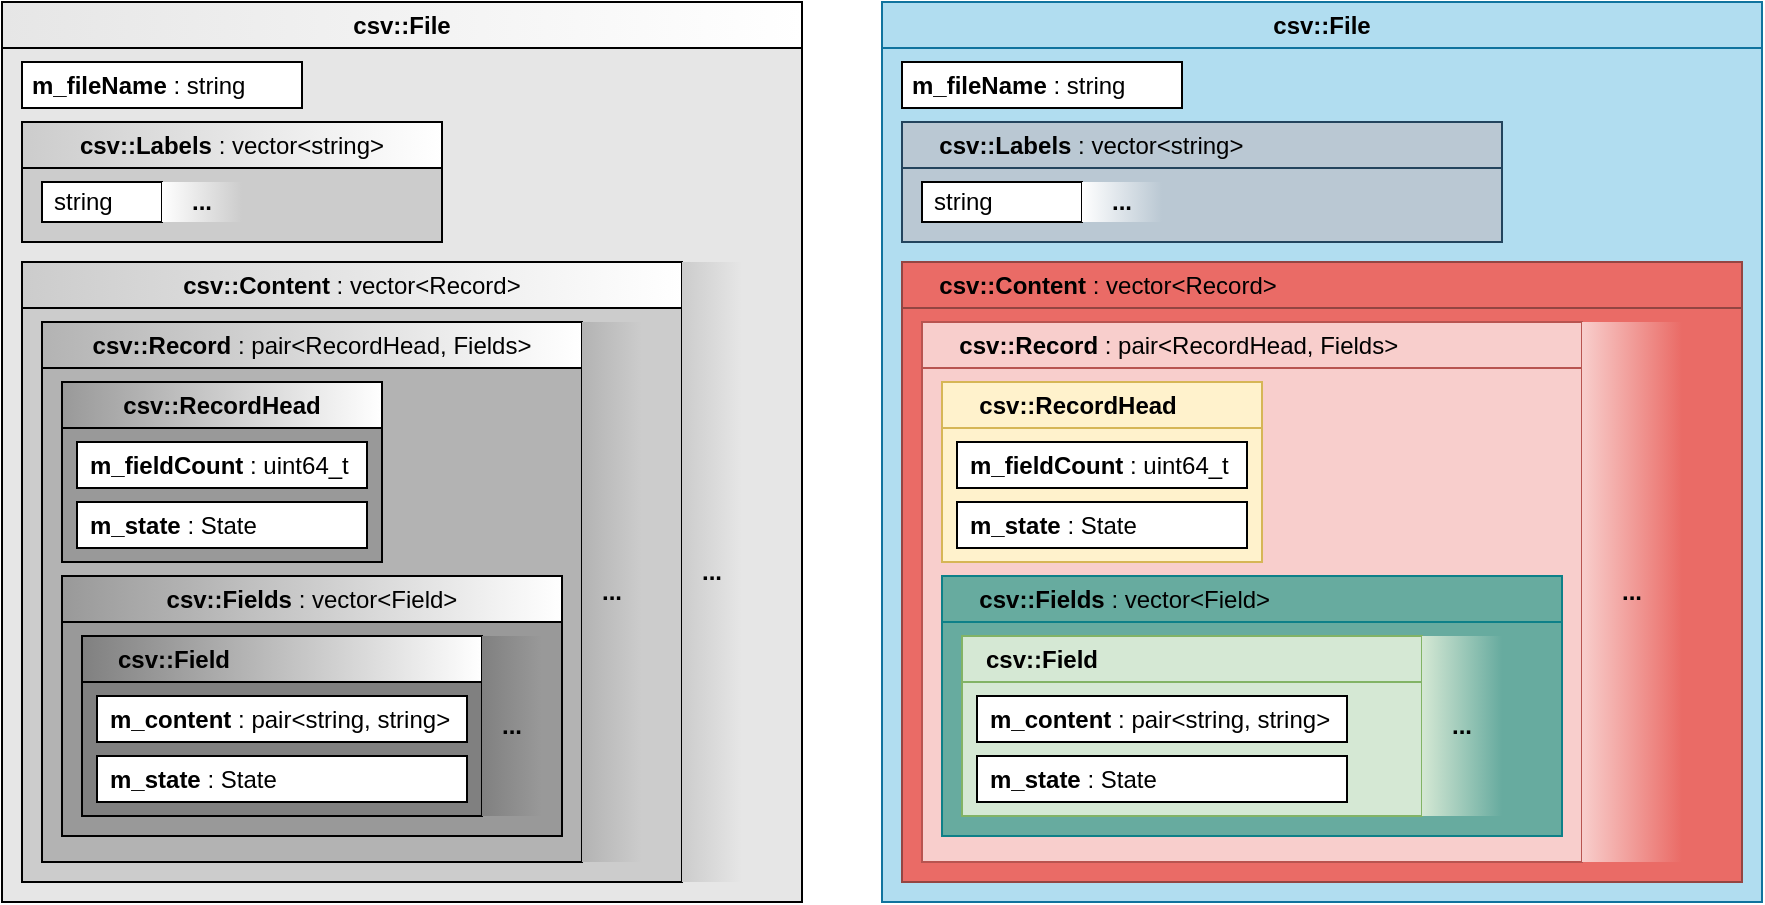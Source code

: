 <mxfile version="21.2.8" type="device" pages="3">
  <diagram name="Datastructure" id="bloeCuW-k2SkqoYwuxrO">
    <mxGraphModel dx="1870" dy="894" grid="1" gridSize="10" guides="1" tooltips="1" connect="1" arrows="1" fold="1" page="1" pageScale="1" pageWidth="1169" pageHeight="827" background="#ffffff" math="0" shadow="0">
      <root>
        <mxCell id="0" />
        <mxCell id="1" parent="0" />
        <mxCell id="SvTgfC43jSzVeKnuM5TM-2" value="csv::File" style="swimlane;whiteSpace=wrap;html=1;swimlaneFillColor=#E6E6E6;absoluteArcSize=0;rounded=0;swimlaneLine=1;glass=0;shadow=0;backgroundOutline=1;fillColor=default;gradientColor=#E6E6E6;gradientDirection=west;" parent="1" vertex="1">
          <mxGeometry x="40" y="40" width="400" height="450" as="geometry">
            <mxRectangle x="40" y="40" width="90" height="30" as="alternateBounds" />
          </mxGeometry>
        </mxCell>
        <mxCell id="SvTgfC43jSzVeKnuM5TM-3" value="csv::Labels&lt;span style=&quot;font-weight: normal;&quot;&gt; : vector&amp;lt;string&amp;gt;&lt;/span&gt;" style="swimlane;whiteSpace=wrap;html=1;horizontal=1;swimlaneBody=1;portConstraintRotation=0;enumerate=0;comic=0;treeMoving=0;treeFolding=0;swimlaneFillColor=#CCCCCC;gradientColor=#CCCCCC;gradientDirection=west;" parent="SvTgfC43jSzVeKnuM5TM-2" vertex="1">
          <mxGeometry x="10" y="60" width="210" height="60" as="geometry">
            <mxRectangle x="10" y="60" width="290" height="30" as="alternateBounds" />
          </mxGeometry>
        </mxCell>
        <mxCell id="SvTgfC43jSzVeKnuM5TM-8" value="string" style="rounded=0;whiteSpace=wrap;html=1;spacingLeft=4;align=left;" parent="SvTgfC43jSzVeKnuM5TM-3" vertex="1">
          <mxGeometry x="10" y="30" width="60" height="20" as="geometry" />
        </mxCell>
        <mxCell id="SvTgfC43jSzVeKnuM5TM-9" value="..." style="rounded=0;whiteSpace=wrap;html=1;strokeColor=none;fillColor=default;fontStyle=1;gradientColor=#CCCCCC;gradientDirection=east;" parent="SvTgfC43jSzVeKnuM5TM-3" vertex="1">
          <mxGeometry x="70" y="30" width="40" height="20" as="geometry" />
        </mxCell>
        <mxCell id="SvTgfC43jSzVeKnuM5TM-14" value="csv::Content&lt;span style=&quot;font-weight: normal;&quot;&gt; : vector&amp;lt;Record&amp;gt;&lt;/span&gt;" style="swimlane;whiteSpace=wrap;html=1;swimlaneFillColor=#CCCCCC;gradientColor=#CCCCCC;gradientDirection=west;" parent="SvTgfC43jSzVeKnuM5TM-2" vertex="1">
          <mxGeometry x="10" y="130" width="330" height="310" as="geometry" />
        </mxCell>
        <mxCell id="SvTgfC43jSzVeKnuM5TM-16" value="csv::Record&lt;span style=&quot;font-weight: normal;&quot;&gt; : pair&amp;lt;RecordHead, Fields&amp;gt;&lt;/span&gt;" style="swimlane;whiteSpace=wrap;html=1;swimlaneFillColor=#B3B3B3;gradientColor=#B3B3B3;gradientDirection=west;" parent="SvTgfC43jSzVeKnuM5TM-14" vertex="1">
          <mxGeometry x="10" y="30" width="270" height="270" as="geometry" />
        </mxCell>
        <mxCell id="SvTgfC43jSzVeKnuM5TM-27" value="csv::RecordHead" style="swimlane;whiteSpace=wrap;html=1;swimlaneFillColor=#999999;gradientColor=#999999;gradientDirection=west;" parent="SvTgfC43jSzVeKnuM5TM-16" vertex="1">
          <mxGeometry x="10" y="30" width="160" height="90" as="geometry" />
        </mxCell>
        <mxCell id="SvTgfC43jSzVeKnuM5TM-28" value="m_fieldCount&amp;nbsp;&lt;span style=&quot;font-weight: normal;&quot;&gt;: uint64_t&lt;/span&gt;" style="rounded=0;whiteSpace=wrap;html=1;fontStyle=1;spacingLeft=4;align=left;" parent="SvTgfC43jSzVeKnuM5TM-27" vertex="1">
          <mxGeometry x="7.5" y="30" width="145" height="23" as="geometry" />
        </mxCell>
        <mxCell id="SvTgfC43jSzVeKnuM5TM-29" value="m_state&lt;span style=&quot;font-weight: normal;&quot;&gt;&amp;nbsp;: State&lt;/span&gt;" style="rounded=0;whiteSpace=wrap;html=1;fontStyle=1;spacingLeft=4;align=left;" parent="SvTgfC43jSzVeKnuM5TM-27" vertex="1">
          <mxGeometry x="7.5" y="60" width="145" height="23" as="geometry" />
        </mxCell>
        <mxCell id="SvTgfC43jSzVeKnuM5TM-17" value="csv::Fields&lt;span style=&quot;font-weight: normal;&quot;&gt; : vector&amp;lt;Field&amp;gt;&lt;/span&gt;" style="swimlane;whiteSpace=wrap;html=1;swimlaneFillColor=#999999;gradientColor=#999999;gradientDirection=west;" parent="SvTgfC43jSzVeKnuM5TM-16" vertex="1">
          <mxGeometry x="10" y="127" width="250" height="130" as="geometry" />
        </mxCell>
        <mxCell id="SvTgfC43jSzVeKnuM5TM-18" value="csv::Field" style="swimlane;whiteSpace=wrap;html=1;swimlaneFillColor=#808080;gradientColor=#808080;gradientDirection=west;align=left;spacingLeft=16;" parent="SvTgfC43jSzVeKnuM5TM-17" vertex="1">
          <mxGeometry x="10" y="30" width="200" height="90" as="geometry" />
        </mxCell>
        <mxCell id="SvTgfC43jSzVeKnuM5TM-19" value="m_content&lt;span style=&quot;font-weight: normal;&quot;&gt;&amp;nbsp;: pair&amp;lt;string, string&amp;gt;&lt;/span&gt;" style="rounded=0;whiteSpace=wrap;html=1;fontStyle=1;spacingLeft=4;align=left;" parent="SvTgfC43jSzVeKnuM5TM-18" vertex="1">
          <mxGeometry x="7.5" y="30" width="185" height="23" as="geometry" />
        </mxCell>
        <mxCell id="SvTgfC43jSzVeKnuM5TM-20" value="m_state&lt;span style=&quot;font-weight: normal;&quot;&gt;&amp;nbsp;: State&lt;/span&gt;" style="rounded=0;whiteSpace=wrap;html=1;fontStyle=1;spacingLeft=4;align=left;" parent="SvTgfC43jSzVeKnuM5TM-18" vertex="1">
          <mxGeometry x="7.5" y="60" width="185" height="23" as="geometry" />
        </mxCell>
        <mxCell id="SvTgfC43jSzVeKnuM5TM-61" value="..." style="rounded=0;whiteSpace=wrap;html=1;strokeColor=none;fillColor=#808080;fontStyle=1;gradientColor=#999999;gradientDirection=east;" parent="SvTgfC43jSzVeKnuM5TM-17" vertex="1">
          <mxGeometry x="210" y="30" width="30" height="90" as="geometry" />
        </mxCell>
        <mxCell id="SvTgfC43jSzVeKnuM5TM-62" value="..." style="rounded=0;whiteSpace=wrap;html=1;strokeColor=none;fillColor=#B3B3B3;fontStyle=1;gradientColor=#CCCCCC;gradientDirection=east;" parent="SvTgfC43jSzVeKnuM5TM-14" vertex="1">
          <mxGeometry x="280" y="30" width="30" height="270" as="geometry" />
        </mxCell>
        <mxCell id="SvTgfC43jSzVeKnuM5TM-15" value="m_fileName&lt;span style=&quot;font-weight: normal;&quot;&gt; : string&lt;/span&gt;" style="rounded=0;whiteSpace=wrap;html=1;fontStyle=1;align=left;spacingRight=0;spacingLeft=3;" parent="SvTgfC43jSzVeKnuM5TM-2" vertex="1">
          <mxGeometry x="10" y="30" width="140" height="23" as="geometry" />
        </mxCell>
        <mxCell id="SvTgfC43jSzVeKnuM5TM-63" value="..." style="rounded=0;whiteSpace=wrap;html=1;strokeColor=none;fillColor=#CCCCCC;fontStyle=1;gradientColor=#E6E6E6;gradientDirection=east;" parent="SvTgfC43jSzVeKnuM5TM-2" vertex="1">
          <mxGeometry x="340" y="130" width="30" height="310" as="geometry" />
        </mxCell>
        <mxCell id="SvTgfC43jSzVeKnuM5TM-64" value="csv::File" style="swimlane;whiteSpace=wrap;html=1;swimlaneFillColor=#b1ddf0;absoluteArcSize=0;rounded=0;swimlaneLine=1;glass=0;shadow=0;backgroundOutline=1;fillColor=#b1ddf0;gradientDirection=west;strokeColor=#10739e;" parent="1" vertex="1">
          <mxGeometry x="480" y="40" width="440" height="450" as="geometry">
            <mxRectangle x="480" y="40" width="90" height="30" as="alternateBounds" />
          </mxGeometry>
        </mxCell>
        <mxCell id="SvTgfC43jSzVeKnuM5TM-65" value="&amp;nbsp; csv::Labels&lt;span style=&quot;font-weight: normal;&quot;&gt; : vector&amp;lt;string&amp;gt;&lt;/span&gt;" style="swimlane;whiteSpace=wrap;html=1;horizontal=1;swimlaneBody=1;portConstraintRotation=0;enumerate=0;comic=0;treeMoving=0;treeFolding=0;swimlaneFillColor=#bac8d3;gradientDirection=west;fillColor=#bac8d3;strokeColor=#23445d;align=left;spacingLeft=10;gradientColor=none;" parent="SvTgfC43jSzVeKnuM5TM-64" vertex="1">
          <mxGeometry x="10" y="60" width="300" height="60" as="geometry">
            <mxRectangle x="10" y="60" width="290" height="30" as="alternateBounds" />
          </mxGeometry>
        </mxCell>
        <mxCell id="SvTgfC43jSzVeKnuM5TM-66" value="string" style="rounded=0;whiteSpace=wrap;html=1;spacingLeft=4;align=left;" parent="SvTgfC43jSzVeKnuM5TM-65" vertex="1">
          <mxGeometry x="10" y="30" width="80" height="20" as="geometry" />
        </mxCell>
        <mxCell id="SvTgfC43jSzVeKnuM5TM-67" value="..." style="rounded=0;whiteSpace=wrap;html=1;strokeColor=none;fillColor=default;fontStyle=1;gradientColor=#bac8d3;gradientDirection=east;" parent="SvTgfC43jSzVeKnuM5TM-65" vertex="1">
          <mxGeometry x="90" y="30" width="40" height="20" as="geometry" />
        </mxCell>
        <mxCell id="SvTgfC43jSzVeKnuM5TM-68" value="&amp;nbsp; csv::Content&lt;span style=&quot;font-weight: normal;&quot;&gt; : vector&amp;lt;Record&amp;gt;&lt;/span&gt;" style="swimlane;whiteSpace=wrap;html=1;swimlaneFillColor=#ea6b66;gradientDirection=west;fillColor=#EA6B66;strokeColor=#944542;align=left;spacingLeft=10;" parent="SvTgfC43jSzVeKnuM5TM-64" vertex="1">
          <mxGeometry x="10" y="130" width="420" height="310" as="geometry">
            <mxRectangle x="10" y="130" width="220" height="30" as="alternateBounds" />
          </mxGeometry>
        </mxCell>
        <mxCell id="SvTgfC43jSzVeKnuM5TM-69" value="&amp;nbsp; csv::Record&lt;span style=&quot;font-weight: normal;&quot;&gt; : pair&amp;lt;RecordHead, Fields&amp;gt;&lt;/span&gt;" style="swimlane;whiteSpace=wrap;html=1;swimlaneFillColor=#f8cecc;gradientDirection=west;fillColor=#f8cecc;strokeColor=#b85450;spacingLeft=10;align=left;" parent="SvTgfC43jSzVeKnuM5TM-68" vertex="1">
          <mxGeometry x="10" y="30" width="330" height="270" as="geometry" />
        </mxCell>
        <mxCell id="SvTgfC43jSzVeKnuM5TM-70" value="&amp;nbsp; csv::RecordHead" style="swimlane;whiteSpace=wrap;html=1;swimlaneFillColor=#fff2cc;gradientDirection=west;fillColor=#fff2cc;strokeColor=#d6b656;align=left;spacingLeft=10;" parent="SvTgfC43jSzVeKnuM5TM-69" vertex="1">
          <mxGeometry x="10" y="30" width="160" height="90" as="geometry" />
        </mxCell>
        <mxCell id="SvTgfC43jSzVeKnuM5TM-71" value="m_fieldCount&amp;nbsp;&lt;span style=&quot;font-weight: normal;&quot;&gt;: uint64_t&lt;/span&gt;" style="rounded=0;whiteSpace=wrap;html=1;fontStyle=1;spacingLeft=4;align=left;" parent="SvTgfC43jSzVeKnuM5TM-70" vertex="1">
          <mxGeometry x="7.5" y="30" width="145" height="23" as="geometry" />
        </mxCell>
        <mxCell id="SvTgfC43jSzVeKnuM5TM-72" value="m_state&lt;span style=&quot;font-weight: normal;&quot;&gt;&amp;nbsp;: State&lt;/span&gt;" style="rounded=0;whiteSpace=wrap;html=1;fontStyle=1;spacingLeft=4;align=left;" parent="SvTgfC43jSzVeKnuM5TM-70" vertex="1">
          <mxGeometry x="7.5" y="60" width="145" height="23" as="geometry" />
        </mxCell>
        <mxCell id="SvTgfC43jSzVeKnuM5TM-73" value="&amp;nbsp; csv::Fields&lt;span style=&quot;font-weight: normal;&quot;&gt; : vector&amp;lt;Field&amp;gt;&lt;/span&gt;" style="swimlane;whiteSpace=wrap;html=1;swimlaneFillColor=#67AB9F;gradientDirection=west;fillColor=#67AB9F;strokeColor=#0e8088;align=left;spacingLeft=10;" parent="SvTgfC43jSzVeKnuM5TM-69" vertex="1">
          <mxGeometry x="10" y="127" width="310" height="130" as="geometry" />
        </mxCell>
        <mxCell id="SvTgfC43jSzVeKnuM5TM-74" value="csv::Field" style="swimlane;whiteSpace=wrap;html=1;swimlaneFillColor=#d5e8d4;gradientDirection=west;align=left;spacingLeft=10;fillColor=#d5e8d4;strokeColor=#82b366;" parent="SvTgfC43jSzVeKnuM5TM-73" vertex="1">
          <mxGeometry x="10" y="30" width="230" height="90" as="geometry" />
        </mxCell>
        <mxCell id="SvTgfC43jSzVeKnuM5TM-75" value="m_content&lt;span style=&quot;font-weight: normal;&quot;&gt;&amp;nbsp;: pair&amp;lt;string, string&amp;gt;&lt;/span&gt;" style="rounded=0;whiteSpace=wrap;html=1;fontStyle=1;spacingLeft=4;align=left;" parent="SvTgfC43jSzVeKnuM5TM-74" vertex="1">
          <mxGeometry x="7.5" y="30" width="185" height="23" as="geometry" />
        </mxCell>
        <mxCell id="SvTgfC43jSzVeKnuM5TM-76" value="m_state&lt;span style=&quot;font-weight: normal;&quot;&gt;&amp;nbsp;: State&lt;/span&gt;" style="rounded=0;whiteSpace=wrap;html=1;fontStyle=1;spacingLeft=4;align=left;" parent="SvTgfC43jSzVeKnuM5TM-74" vertex="1">
          <mxGeometry x="7.5" y="60" width="185" height="23" as="geometry" />
        </mxCell>
        <mxCell id="SvTgfC43jSzVeKnuM5TM-77" value="..." style="rounded=0;whiteSpace=wrap;html=1;strokeColor=none;fillColor=#d5e8d4;fontStyle=1;gradientColor=#67AB9F;gradientDirection=east;" parent="SvTgfC43jSzVeKnuM5TM-73" vertex="1">
          <mxGeometry x="240" y="30" width="40" height="90" as="geometry" />
        </mxCell>
        <mxCell id="SvTgfC43jSzVeKnuM5TM-78" value="..." style="rounded=0;whiteSpace=wrap;html=1;strokeColor=none;fillColor=#f8cecc;fontStyle=1;gradientColor=#ea6b66;gradientDirection=east;" parent="SvTgfC43jSzVeKnuM5TM-68" vertex="1">
          <mxGeometry x="340" y="30" width="50" height="270" as="geometry" />
        </mxCell>
        <mxCell id="SvTgfC43jSzVeKnuM5TM-79" value="m_fileName&lt;span style=&quot;font-weight: normal;&quot;&gt; : string&lt;/span&gt;" style="rounded=0;whiteSpace=wrap;html=1;fontStyle=1;align=left;spacingRight=0;spacingLeft=3;" parent="SvTgfC43jSzVeKnuM5TM-64" vertex="1">
          <mxGeometry x="10" y="30" width="140" height="23" as="geometry" />
        </mxCell>
      </root>
    </mxGraphModel>
  </diagram>
  <diagram id="RVU-12jSEk5IwFhDx46R" name="Objects">
    <mxGraphModel dx="2671" dy="1277" grid="1" gridSize="10" guides="1" tooltips="1" connect="1" arrows="1" fold="1" page="1" pageScale="1" pageWidth="1169" pageHeight="827" math="0" shadow="0">
      <root>
        <mxCell id="0" />
        <mxCell id="1" parent="0" />
        <mxCell id="CxfSYHWM3hFu1l677Rfo-1" value="csv::Analyzer" style="swimlane;fontStyle=1;align=center;verticalAlign=top;childLayout=stackLayout;horizontal=1;startSize=26;horizontalStack=0;resizeParent=1;resizeParentMax=0;resizeLast=0;collapsible=1;marginBottom=0;whiteSpace=wrap;html=1;" vertex="1" parent="1">
          <mxGeometry x="1120" y="320" width="320" height="112" as="geometry" />
        </mxCell>
        <mxCell id="CxfSYHWM3hFu1l677Rfo-2" value="- m_settings: const utils::ISettings&amp;amp;" style="text;strokeColor=none;fillColor=none;align=left;verticalAlign=top;spacingLeft=4;spacingRight=4;overflow=hidden;rotatable=0;points=[[0,0.5],[1,0.5]];portConstraint=eastwest;whiteSpace=wrap;html=1;" vertex="1" parent="CxfSYHWM3hFu1l677Rfo-1">
          <mxGeometry y="26" width="320" height="26" as="geometry" />
        </mxCell>
        <mxCell id="CxfSYHWM3hFu1l677Rfo-3" value="" style="line;strokeWidth=1;fillColor=none;align=left;verticalAlign=middle;spacingTop=-1;spacingLeft=3;spacingRight=3;rotatable=0;labelPosition=right;points=[];portConstraint=eastwest;strokeColor=inherit;" vertex="1" parent="CxfSYHWM3hFu1l677Rfo-1">
          <mxGeometry y="52" width="320" height="8" as="geometry" />
        </mxCell>
        <mxCell id="CxfSYHWM3hFu1l677Rfo-4" value="+ Analyzer(const utils::ISettings&amp;amp;)" style="text;strokeColor=none;fillColor=none;align=left;verticalAlign=top;spacingLeft=4;spacingRight=4;overflow=hidden;rotatable=0;points=[[0,0.5],[1,0.5]];portConstraint=eastwest;whiteSpace=wrap;html=1;" vertex="1" parent="CxfSYHWM3hFu1l677Rfo-1">
          <mxGeometry y="60" width="320" height="26" as="geometry" />
        </mxCell>
        <mxCell id="CxfSYHWM3hFu1l677Rfo-5" value="+ process(data::csv::File&amp;amp;): data::csv::Result" style="text;strokeColor=none;fillColor=none;align=left;verticalAlign=top;spacingLeft=4;spacingRight=4;overflow=hidden;rotatable=0;points=[[0,0.5],[1,0.5]];portConstraint=eastwest;whiteSpace=wrap;html=1;" vertex="1" parent="CxfSYHWM3hFu1l677Rfo-1">
          <mxGeometry y="86" width="320" height="26" as="geometry" />
        </mxCell>
        <mxCell id="CxfSYHWM3hFu1l677Rfo-6" value="csv::Parser : public IParser" style="swimlane;fontStyle=1;align=center;verticalAlign=top;childLayout=stackLayout;horizontal=1;startSize=26;horizontalStack=0;resizeParent=1;resizeParentMax=0;resizeLast=0;collapsible=1;marginBottom=0;whiteSpace=wrap;html=1;" vertex="1" parent="1">
          <mxGeometry x="1120" y="120" width="320" height="112" as="geometry" />
        </mxCell>
        <mxCell id="CxfSYHWM3hFu1l677Rfo-10" value="- m_settings: utils::ISettings&amp;amp;" style="text;strokeColor=none;fillColor=none;align=left;verticalAlign=top;spacingLeft=4;spacingRight=4;overflow=hidden;rotatable=0;points=[[0,0.5],[1,0.5]];portConstraint=eastwest;whiteSpace=wrap;html=1;" vertex="1" parent="CxfSYHWM3hFu1l677Rfo-6">
          <mxGeometry y="26" width="320" height="26" as="geometry" />
        </mxCell>
        <mxCell id="CxfSYHWM3hFu1l677Rfo-8" value="" style="line;strokeWidth=1;fillColor=none;align=left;verticalAlign=middle;spacingTop=-1;spacingLeft=3;spacingRight=3;rotatable=0;labelPosition=right;points=[];portConstraint=eastwest;strokeColor=inherit;" vertex="1" parent="CxfSYHWM3hFu1l677Rfo-6">
          <mxGeometry y="52" width="320" height="8" as="geometry" />
        </mxCell>
        <mxCell id="CxfSYHWM3hFu1l677Rfo-9" value="+ Parser(utils::ISettings&amp;amp;)" style="text;strokeColor=none;fillColor=none;align=left;verticalAlign=top;spacingLeft=4;spacingRight=4;overflow=hidden;rotatable=0;points=[[0,0.5],[1,0.5]];portConstraint=eastwest;whiteSpace=wrap;html=1;" vertex="1" parent="CxfSYHWM3hFu1l677Rfo-6">
          <mxGeometry y="60" width="320" height="26" as="geometry" />
        </mxCell>
        <mxCell id="CxfSYHWM3hFu1l677Rfo-11" value="+ process(utils::IFileHandler&amp;amp;): const data::csv::File" style="text;strokeColor=none;fillColor=none;align=left;verticalAlign=top;spacingLeft=4;spacingRight=4;overflow=hidden;rotatable=0;points=[[0,0.5],[1,0.5]];portConstraint=eastwest;whiteSpace=wrap;html=1;" vertex="1" parent="CxfSYHWM3hFu1l677Rfo-6">
          <mxGeometry y="86" width="320" height="26" as="geometry" />
        </mxCell>
        <mxCell id="CxfSYHWM3hFu1l677Rfo-13" value="csv::IParser" style="swimlane;fontStyle=1;align=center;verticalAlign=top;childLayout=stackLayout;horizontal=1;startSize=26;horizontalStack=0;resizeParent=1;resizeParentMax=0;resizeLast=0;collapsible=1;marginBottom=0;whiteSpace=wrap;html=1;" vertex="1" parent="1">
          <mxGeometry x="1120" y="40" width="320" height="60" as="geometry" />
        </mxCell>
        <mxCell id="CxfSYHWM3hFu1l677Rfo-15" value="" style="line;strokeWidth=1;fillColor=none;align=left;verticalAlign=middle;spacingTop=-1;spacingLeft=3;spacingRight=3;rotatable=0;labelPosition=right;points=[];portConstraint=eastwest;strokeColor=inherit;" vertex="1" parent="CxfSYHWM3hFu1l677Rfo-13">
          <mxGeometry y="26" width="320" height="8" as="geometry" />
        </mxCell>
        <mxCell id="CxfSYHWM3hFu1l677Rfo-17" value="+ virtual process(utils::IFileHandler&amp;amp;): const data::csv::File" style="text;strokeColor=none;fillColor=none;align=left;verticalAlign=top;spacingLeft=4;spacingRight=4;overflow=hidden;rotatable=0;points=[[0,0.5],[1,0.5]];portConstraint=eastwest;whiteSpace=wrap;html=1;" vertex="1" parent="CxfSYHWM3hFu1l677Rfo-13">
          <mxGeometry y="34" width="320" height="26" as="geometry" />
        </mxCell>
        <mxCell id="CxfSYHWM3hFu1l677Rfo-18" value="display::Lines : public IDisplay" style="swimlane;fontStyle=1;align=center;verticalAlign=top;childLayout=stackLayout;horizontal=1;startSize=26;horizontalStack=0;resizeParent=1;resizeParentMax=0;resizeLast=0;collapsible=1;marginBottom=0;whiteSpace=wrap;html=1;" vertex="1" parent="1">
          <mxGeometry x="1480" y="120" width="320" height="130" as="geometry" />
        </mxCell>
        <mxCell id="CxfSYHWM3hFu1l677Rfo-22" value="- m_settings: const utils::ISettings&amp;amp;" style="text;strokeColor=none;fillColor=none;align=left;verticalAlign=top;spacingLeft=4;spacingRight=4;overflow=hidden;rotatable=0;points=[[0,0.5],[1,0.5]];portConstraint=eastwest;whiteSpace=wrap;html=1;" vertex="1" parent="CxfSYHWM3hFu1l677Rfo-18">
          <mxGeometry y="26" width="320" height="26" as="geometry" />
        </mxCell>
        <mxCell id="CxfSYHWM3hFu1l677Rfo-20" value="" style="line;strokeWidth=1;fillColor=none;align=left;verticalAlign=middle;spacingTop=-1;spacingLeft=3;spacingRight=3;rotatable=0;labelPosition=right;points=[];portConstraint=eastwest;strokeColor=inherit;" vertex="1" parent="CxfSYHWM3hFu1l677Rfo-18">
          <mxGeometry y="52" width="320" height="8" as="geometry" />
        </mxCell>
        <mxCell id="CxfSYHWM3hFu1l677Rfo-21" value="+ Lines(const utils::ISettings&amp;amp;)" style="text;strokeColor=none;fillColor=none;align=left;verticalAlign=top;spacingLeft=4;spacingRight=4;overflow=hidden;rotatable=0;points=[[0,0.5],[1,0.5]];portConstraint=eastwest;whiteSpace=wrap;html=1;" vertex="1" parent="CxfSYHWM3hFu1l677Rfo-18">
          <mxGeometry y="60" width="320" height="26" as="geometry" />
        </mxCell>
        <mxCell id="CxfSYHWM3hFu1l677Rfo-23" value="+ render(csvFile as&amp;nbsp;data::display::Table&amp;amp;,&lt;br&gt;&amp;nbsp; &amp;nbsp; &amp;nbsp; &amp;nbsp; &amp;nbsp; &amp;nbsp; &amp;nbsp; &amp;nbsp;result as data::display::Table&amp;amp;): void" style="text;strokeColor=none;fillColor=none;align=left;verticalAlign=top;spacingLeft=4;spacingRight=4;overflow=hidden;rotatable=0;points=[[0,0.5],[1,0.5]];portConstraint=eastwest;whiteSpace=wrap;html=1;" vertex="1" parent="CxfSYHWM3hFu1l677Rfo-18">
          <mxGeometry y="86" width="320" height="44" as="geometry" />
        </mxCell>
        <mxCell id="CxfSYHWM3hFu1l677Rfo-24" value="display::ILines" style="swimlane;fontStyle=1;align=center;verticalAlign=top;childLayout=stackLayout;horizontal=1;startSize=26;horizontalStack=0;resizeParent=1;resizeParentMax=0;resizeLast=0;collapsible=1;marginBottom=0;whiteSpace=wrap;html=1;" vertex="1" parent="1">
          <mxGeometry x="1480" y="40" width="320" height="60" as="geometry" />
        </mxCell>
        <mxCell id="CxfSYHWM3hFu1l677Rfo-26" value="" style="line;strokeWidth=1;fillColor=none;align=left;verticalAlign=middle;spacingTop=-1;spacingLeft=3;spacingRight=3;rotatable=0;labelPosition=right;points=[];portConstraint=eastwest;strokeColor=inherit;" vertex="1" parent="CxfSYHWM3hFu1l677Rfo-24">
          <mxGeometry y="26" width="320" height="8" as="geometry" />
        </mxCell>
        <mxCell id="CxfSYHWM3hFu1l677Rfo-27" value="+ virtual render(const Report&amp;amp;): void" style="text;strokeColor=none;fillColor=none;align=left;verticalAlign=top;spacingLeft=4;spacingRight=4;overflow=hidden;rotatable=0;points=[[0,0.5],[1,0.5]];portConstraint=eastwest;whiteSpace=wrap;html=1;" vertex="1" parent="CxfSYHWM3hFu1l677Rfo-24">
          <mxGeometry y="34" width="320" height="26" as="geometry" />
        </mxCell>
        <mxCell id="CxfSYHWM3hFu1l677Rfo-29" value="parser::Console" style="swimlane;fontStyle=1;align=center;verticalAlign=top;childLayout=stackLayout;horizontal=1;startSize=26;horizontalStack=0;resizeParent=1;resizeParentMax=0;resizeLast=0;collapsible=1;marginBottom=0;whiteSpace=wrap;html=1;" vertex="1" parent="1">
          <mxGeometry x="760" y="40" width="320" height="140" as="geometry" />
        </mxCell>
        <mxCell id="CxfSYHWM3hFu1l677Rfo-31" value="" style="line;strokeWidth=1;fillColor=none;align=left;verticalAlign=middle;spacingTop=-1;spacingLeft=3;spacingRight=3;rotatable=0;labelPosition=right;points=[];portConstraint=eastwest;strokeColor=inherit;" vertex="1" parent="CxfSYHWM3hFu1l677Rfo-29">
          <mxGeometry y="26" width="320" height="8" as="geometry" />
        </mxCell>
        <mxCell id="CxfSYHWM3hFu1l677Rfo-32" value="+ static parse(const int, const char**):&amp;nbsp;&lt;br&gt;&amp;nbsp; &amp;nbsp;const data::console::Arguments" style="text;strokeColor=none;fillColor=none;align=left;verticalAlign=top;spacingLeft=4;spacingRight=4;overflow=hidden;rotatable=0;points=[[0,0.5],[1,0.5]];portConstraint=eastwest;whiteSpace=wrap;html=1;" vertex="1" parent="CxfSYHWM3hFu1l677Rfo-29">
          <mxGeometry y="34" width="320" height="36" as="geometry" />
        </mxCell>
        <mxCell id="CxfSYHWM3hFu1l677Rfo-37" value="+ static createArguments(const StrVec&amp;amp;):&lt;br&gt;&amp;nbsp; &amp;nbsp;const data::console::Arguments" style="text;strokeColor=none;fillColor=none;align=left;verticalAlign=top;spacingLeft=4;spacingRight=4;overflow=hidden;rotatable=0;points=[[0,0.5],[1,0.5]];portConstraint=eastwest;whiteSpace=wrap;html=1;" vertex="1" parent="CxfSYHWM3hFu1l677Rfo-29">
          <mxGeometry y="70" width="320" height="40" as="geometry" />
        </mxCell>
        <mxCell id="CxfSYHWM3hFu1l677Rfo-38" value="+ static convert(const int, const char**): const StrVec" style="text;strokeColor=none;fillColor=none;align=left;verticalAlign=top;spacingLeft=4;spacingRight=4;overflow=hidden;rotatable=0;points=[[0,0.5],[1,0.5]];portConstraint=eastwest;whiteSpace=wrap;html=1;" vertex="1" parent="CxfSYHWM3hFu1l677Rfo-29">
          <mxGeometry y="110" width="320" height="30" as="geometry" />
        </mxCell>
        <mxCell id="CxfSYHWM3hFu1l677Rfo-33" value="parser::IniFile" style="swimlane;fontStyle=1;align=center;verticalAlign=top;childLayout=stackLayout;horizontal=1;startSize=26;horizontalStack=0;resizeParent=1;resizeParentMax=0;resizeLast=0;collapsible=1;marginBottom=0;whiteSpace=wrap;html=1;" vertex="1" parent="1">
          <mxGeometry x="760" y="200" width="320" height="138" as="geometry" />
        </mxCell>
        <mxCell id="CxfSYHWM3hFu1l677Rfo-35" value="" style="line;strokeWidth=1;fillColor=none;align=left;verticalAlign=middle;spacingTop=-1;spacingLeft=3;spacingRight=3;rotatable=0;labelPosition=right;points=[];portConstraint=eastwest;strokeColor=inherit;" vertex="1" parent="CxfSYHWM3hFu1l677Rfo-33">
          <mxGeometry y="26" width="320" height="8" as="geometry" />
        </mxCell>
        <mxCell id="CxfSYHWM3hFu1l677Rfo-36" value="+ static parse(utils::IFileHandler&amp;amp;): const data::ini::File" style="text;strokeColor=none;fillColor=none;align=left;verticalAlign=top;spacingLeft=4;spacingRight=4;overflow=hidden;rotatable=0;points=[[0,0.5],[1,0.5]];portConstraint=eastwest;whiteSpace=wrap;html=1;" vertex="1" parent="CxfSYHWM3hFu1l677Rfo-33">
          <mxGeometry y="34" width="320" height="26" as="geometry" />
        </mxCell>
        <mxCell id="CxfSYHWM3hFu1l677Rfo-39" value="+ static read(std::frstream&amp;amp;): const data::ini::File" style="text;strokeColor=none;fillColor=none;align=left;verticalAlign=top;spacingLeft=4;spacingRight=4;overflow=hidden;rotatable=0;points=[[0,0.5],[1,0.5]];portConstraint=eastwest;whiteSpace=wrap;html=1;" vertex="1" parent="CxfSYHWM3hFu1l677Rfo-33">
          <mxGeometry y="60" width="320" height="26" as="geometry" />
        </mxCell>
        <mxCell id="CxfSYHWM3hFu1l677Rfo-40" value="+ static line(const std::string&amp;amp;): const data::ini::Record" style="text;strokeColor=none;fillColor=none;align=left;verticalAlign=top;spacingLeft=4;spacingRight=4;overflow=hidden;rotatable=0;points=[[0,0.5],[1,0.5]];portConstraint=eastwest;whiteSpace=wrap;html=1;" vertex="1" parent="CxfSYHWM3hFu1l677Rfo-33">
          <mxGeometry y="86" width="320" height="26" as="geometry" />
        </mxCell>
        <mxCell id="CxfSYHWM3hFu1l677Rfo-41" value="+ static trim(const std::string&amp;amp;): const std::string" style="text;strokeColor=none;fillColor=none;align=left;verticalAlign=top;spacingLeft=4;spacingRight=4;overflow=hidden;rotatable=0;points=[[0,0.5],[1,0.5]];portConstraint=eastwest;whiteSpace=wrap;html=1;" vertex="1" parent="CxfSYHWM3hFu1l677Rfo-33">
          <mxGeometry y="112" width="320" height="26" as="geometry" />
        </mxCell>
        <mxCell id="CxfSYHWM3hFu1l677Rfo-42" value="utils::FileHandler : public IFileHandler" style="swimlane;fontStyle=1;align=center;verticalAlign=top;childLayout=stackLayout;horizontal=1;startSize=26;horizontalStack=0;resizeParent=1;resizeParentMax=0;resizeLast=0;collapsible=1;marginBottom=0;whiteSpace=wrap;html=1;" vertex="1" parent="1">
          <mxGeometry x="400" y="160" width="320" height="190" as="geometry" />
        </mxCell>
        <mxCell id="CxfSYHWM3hFu1l677Rfo-43" value="- m_filename: const std::string" style="text;strokeColor=none;fillColor=none;align=left;verticalAlign=top;spacingLeft=4;spacingRight=4;overflow=hidden;rotatable=0;points=[[0,0.5],[1,0.5]];portConstraint=eastwest;whiteSpace=wrap;html=1;" vertex="1" parent="CxfSYHWM3hFu1l677Rfo-42">
          <mxGeometry y="26" width="320" height="26" as="geometry" />
        </mxCell>
        <mxCell id="CxfSYHWM3hFu1l677Rfo-46" value="- m_file: std::fstream" style="text;strokeColor=none;fillColor=none;align=left;verticalAlign=top;spacingLeft=4;spacingRight=4;overflow=hidden;rotatable=0;points=[[0,0.5],[1,0.5]];portConstraint=eastwest;whiteSpace=wrap;html=1;" vertex="1" parent="CxfSYHWM3hFu1l677Rfo-42">
          <mxGeometry y="52" width="320" height="26" as="geometry" />
        </mxCell>
        <mxCell id="CxfSYHWM3hFu1l677Rfo-44" value="" style="line;strokeWidth=1;fillColor=none;align=left;verticalAlign=middle;spacingTop=-1;spacingLeft=3;spacingRight=3;rotatable=0;labelPosition=right;points=[];portConstraint=eastwest;strokeColor=inherit;" vertex="1" parent="CxfSYHWM3hFu1l677Rfo-42">
          <mxGeometry y="78" width="320" height="8" as="geometry" />
        </mxCell>
        <mxCell id="CxfSYHWM3hFu1l677Rfo-45" value="+ FileHandler(const std::string&amp;amp;)" style="text;strokeColor=none;fillColor=none;align=left;verticalAlign=top;spacingLeft=4;spacingRight=4;overflow=hidden;rotatable=0;points=[[0,0.5],[1,0.5]];portConstraint=eastwest;whiteSpace=wrap;html=1;" vertex="1" parent="CxfSYHWM3hFu1l677Rfo-42">
          <mxGeometry y="86" width="320" height="26" as="geometry" />
        </mxCell>
        <mxCell id="CxfSYHWM3hFu1l677Rfo-47" value="+ ~FileHandler()" style="text;strokeColor=none;fillColor=none;align=left;verticalAlign=top;spacingLeft=4;spacingRight=4;overflow=hidden;rotatable=0;points=[[0,0.5],[1,0.5]];portConstraint=eastwest;whiteSpace=wrap;html=1;" vertex="1" parent="CxfSYHWM3hFu1l677Rfo-42">
          <mxGeometry y="112" width="320" height="26" as="geometry" />
        </mxCell>
        <mxCell id="CxfSYHWM3hFu1l677Rfo-48" value="+ get(): std::fstream" style="text;strokeColor=none;fillColor=none;align=left;verticalAlign=top;spacingLeft=4;spacingRight=4;overflow=hidden;rotatable=0;points=[[0,0.5],[1,0.5]];portConstraint=eastwest;whiteSpace=wrap;html=1;" vertex="1" parent="CxfSYHWM3hFu1l677Rfo-42">
          <mxGeometry y="138" width="320" height="26" as="geometry" />
        </mxCell>
        <mxCell id="CxfSYHWM3hFu1l677Rfo-49" value="+ filename(): const std::string" style="text;strokeColor=none;fillColor=none;align=left;verticalAlign=top;spacingLeft=4;spacingRight=4;overflow=hidden;rotatable=0;points=[[0,0.5],[1,0.5]];portConstraint=eastwest;whiteSpace=wrap;html=1;" vertex="1" parent="CxfSYHWM3hFu1l677Rfo-42">
          <mxGeometry y="164" width="320" height="26" as="geometry" />
        </mxCell>
        <mxCell id="CxfSYHWM3hFu1l677Rfo-50" value="utils IFileHandler" style="swimlane;fontStyle=1;align=center;verticalAlign=top;childLayout=stackLayout;horizontal=1;startSize=26;horizontalStack=0;resizeParent=1;resizeParentMax=0;resizeLast=0;collapsible=1;marginBottom=0;whiteSpace=wrap;html=1;" vertex="1" parent="1">
          <mxGeometry x="400" y="40" width="320" height="86" as="geometry" />
        </mxCell>
        <mxCell id="CxfSYHWM3hFu1l677Rfo-52" value="" style="line;strokeWidth=1;fillColor=none;align=left;verticalAlign=middle;spacingTop=-1;spacingLeft=3;spacingRight=3;rotatable=0;labelPosition=right;points=[];portConstraint=eastwest;strokeColor=inherit;" vertex="1" parent="CxfSYHWM3hFu1l677Rfo-50">
          <mxGeometry y="26" width="320" height="8" as="geometry" />
        </mxCell>
        <mxCell id="CxfSYHWM3hFu1l677Rfo-54" value="+ virtual get(): std::fstream" style="text;strokeColor=none;fillColor=none;align=left;verticalAlign=top;spacingLeft=4;spacingRight=4;overflow=hidden;rotatable=0;points=[[0,0.5],[1,0.5]];portConstraint=eastwest;whiteSpace=wrap;html=1;" vertex="1" parent="CxfSYHWM3hFu1l677Rfo-50">
          <mxGeometry y="34" width="320" height="26" as="geometry" />
        </mxCell>
        <mxCell id="CxfSYHWM3hFu1l677Rfo-55" value="+ virtual filename(): const std::string" style="text;strokeColor=none;fillColor=none;align=left;verticalAlign=top;spacingLeft=4;spacingRight=4;overflow=hidden;rotatable=0;points=[[0,0.5],[1,0.5]];portConstraint=eastwest;whiteSpace=wrap;html=1;" vertex="1" parent="CxfSYHWM3hFu1l677Rfo-50">
          <mxGeometry y="60" width="320" height="26" as="geometry" />
        </mxCell>
        <mxCell id="CxfSYHWM3hFu1l677Rfo-56" value="utils::Settings : public ISettings" style="swimlane;fontStyle=1;align=center;verticalAlign=top;childLayout=stackLayout;horizontal=1;startSize=26;horizontalStack=0;resizeParent=1;resizeParentMax=0;resizeLast=0;collapsible=1;marginBottom=0;whiteSpace=wrap;html=1;" vertex="1" parent="1">
          <mxGeometry x="40" y="400" width="320" height="362" as="geometry" />
        </mxCell>
        <mxCell id="CxfSYHWM3hFu1l677Rfo-57" value="- m_consoleArguments: data::SettingData" style="text;strokeColor=none;fillColor=none;align=left;verticalAlign=top;spacingLeft=4;spacingRight=4;overflow=hidden;rotatable=0;points=[[0,0.5],[1,0.5]];portConstraint=eastwest;whiteSpace=wrap;html=1;" vertex="1" parent="CxfSYHWM3hFu1l677Rfo-56">
          <mxGeometry y="26" width="320" height="26" as="geometry" />
        </mxCell>
        <mxCell id="CxfSYHWM3hFu1l677Rfo-60" value="- m_iniFile: data::SettingData" style="text;strokeColor=none;fillColor=none;align=left;verticalAlign=top;spacingLeft=4;spacingRight=4;overflow=hidden;rotatable=0;points=[[0,0.5],[1,0.5]];portConstraint=eastwest;whiteSpace=wrap;html=1;" vertex="1" parent="CxfSYHWM3hFu1l677Rfo-56">
          <mxGeometry y="52" width="320" height="26" as="geometry" />
        </mxCell>
        <mxCell id="CxfSYHWM3hFu1l677Rfo-61" value="- m_delimiter: unsigned char" style="text;strokeColor=none;fillColor=none;align=left;verticalAlign=top;spacingLeft=4;spacingRight=4;overflow=hidden;rotatable=0;points=[[0,0.5],[1,0.5]];portConstraint=eastwest;whiteSpace=wrap;html=1;" vertex="1" parent="CxfSYHWM3hFu1l677Rfo-56">
          <mxGeometry y="78" width="320" height="26" as="geometry" />
        </mxCell>
        <mxCell id="CxfSYHWM3hFu1l677Rfo-62" value="- m_emptyLines: EmptyLines" style="text;strokeColor=none;fillColor=none;align=left;verticalAlign=top;spacingLeft=4;spacingRight=4;overflow=hidden;rotatable=0;points=[[0,0.5],[1,0.5]];portConstraint=eastwest;whiteSpace=wrap;html=1;" vertex="1" parent="CxfSYHWM3hFu1l677Rfo-56">
          <mxGeometry y="104" width="320" height="26" as="geometry" />
        </mxCell>
        <mxCell id="CxfSYHWM3hFu1l677Rfo-63" value="- m_diff: DiffDetectMode" style="text;strokeColor=none;fillColor=none;align=left;verticalAlign=top;spacingLeft=4;spacingRight=4;overflow=hidden;rotatable=0;points=[[0,0.5],[1,0.5]];portConstraint=eastwest;whiteSpace=wrap;html=1;" vertex="1" parent="CxfSYHWM3hFu1l677Rfo-56">
          <mxGeometry y="130" width="320" height="26" as="geometry" />
        </mxCell>
        <mxCell id="CxfSYHWM3hFu1l677Rfo-66" value="- m_emptyFields: unsigned char" style="text;strokeColor=none;fillColor=none;align=left;verticalAlign=top;spacingLeft=4;spacingRight=4;overflow=hidden;rotatable=0;points=[[0,0.5],[1,0.5]];portConstraint=eastwest;whiteSpace=wrap;html=1;" vertex="1" parent="CxfSYHWM3hFu1l677Rfo-56">
          <mxGeometry y="156" width="320" height="26" as="geometry" />
        </mxCell>
        <mxCell id="CxfSYHWM3hFu1l677Rfo-67" value="- m_linesAroundErrors: unsigned int" style="text;strokeColor=none;fillColor=none;align=left;verticalAlign=top;spacingLeft=4;spacingRight=4;overflow=hidden;rotatable=0;points=[[0,0.5],[1,0.5]];portConstraint=eastwest;whiteSpace=wrap;html=1;" vertex="1" parent="CxfSYHWM3hFu1l677Rfo-56">
          <mxGeometry y="182" width="320" height="26" as="geometry" />
        </mxCell>
        <mxCell id="CxfSYHWM3hFu1l677Rfo-68" value="- m_labelPosition: LabelPosition" style="text;strokeColor=none;fillColor=none;align=left;verticalAlign=top;spacingLeft=4;spacingRight=4;overflow=hidden;rotatable=0;points=[[0,0.5],[1,0.5]];portConstraint=eastwest;whiteSpace=wrap;html=1;" vertex="1" parent="CxfSYHWM3hFu1l677Rfo-56">
          <mxGeometry y="208" width="320" height="26" as="geometry" />
        </mxCell>
        <mxCell id="CxfSYHWM3hFu1l677Rfo-69" value="- m_tableOutput: bool" style="text;strokeColor=none;fillColor=none;align=left;verticalAlign=top;spacingLeft=4;spacingRight=4;overflow=hidden;rotatable=0;points=[[0,0.5],[1,0.5]];portConstraint=eastwest;whiteSpace=wrap;html=1;" vertex="1" parent="CxfSYHWM3hFu1l677Rfo-56">
          <mxGeometry y="234" width="320" height="26" as="geometry" />
        </mxCell>
        <mxCell id="CxfSYHWM3hFu1l677Rfo-58" value="" style="line;strokeWidth=1;fillColor=none;align=left;verticalAlign=middle;spacingTop=-1;spacingLeft=3;spacingRight=3;rotatable=0;labelPosition=right;points=[];portConstraint=eastwest;strokeColor=inherit;" vertex="1" parent="CxfSYHWM3hFu1l677Rfo-56">
          <mxGeometry y="260" width="320" height="8" as="geometry" />
        </mxCell>
        <mxCell id="CxfSYHWM3hFu1l677Rfo-59" value="+ Settings(conArgs as const data::SettingData&amp;amp;, &lt;br&gt;&amp;nbsp; &amp;nbsp; &amp;nbsp; &amp;nbsp; &amp;nbsp; &amp;nbsp; &amp;nbsp; &amp;nbsp; &amp;nbsp;iniFile as constdata::SettingData&amp;amp;): void" style="text;strokeColor=none;fillColor=none;align=left;verticalAlign=top;spacingLeft=4;spacingRight=4;overflow=hidden;rotatable=0;points=[[0,0.5],[1,0.5]];portConstraint=eastwest;whiteSpace=wrap;html=1;" vertex="1" parent="CxfSYHWM3hFu1l677Rfo-56">
          <mxGeometry y="268" width="320" height="42" as="geometry" />
        </mxCell>
        <mxCell id="CxfSYHWM3hFu1l677Rfo-70" value="+ init(void): void" style="text;strokeColor=none;fillColor=none;align=left;verticalAlign=top;spacingLeft=4;spacingRight=4;overflow=hidden;rotatable=0;points=[[0,0.5],[1,0.5]];portConstraint=eastwest;whiteSpace=wrap;html=1;" vertex="1" parent="CxfSYHWM3hFu1l677Rfo-56">
          <mxGeometry y="310" width="320" height="26" as="geometry" />
        </mxCell>
        <mxCell id="CxfSYHWM3hFu1l677Rfo-71" value="- storeSettings(const data::SettingData&amp;amp;): void" style="text;strokeColor=none;fillColor=none;align=left;verticalAlign=top;spacingLeft=4;spacingRight=4;overflow=hidden;rotatable=0;points=[[0,0.5],[1,0.5]];portConstraint=eastwest;whiteSpace=wrap;html=1;" vertex="1" parent="CxfSYHWM3hFu1l677Rfo-56">
          <mxGeometry y="336" width="320" height="26" as="geometry" />
        </mxCell>
        <mxCell id="CxfSYHWM3hFu1l677Rfo-72" value="utils::ISettings" style="swimlane;fontStyle=1;align=center;verticalAlign=top;childLayout=stackLayout;horizontal=1;startSize=26;horizontalStack=0;resizeParent=1;resizeParentMax=0;resizeLast=0;collapsible=1;marginBottom=0;whiteSpace=wrap;html=1;" vertex="1" parent="1">
          <mxGeometry x="40" y="40" width="320" height="334" as="geometry">
            <mxRectangle x="440" y="360" width="120" height="30" as="alternateBounds" />
          </mxGeometry>
        </mxCell>
        <mxCell id="CxfSYHWM3hFu1l677Rfo-74" value="" style="line;strokeWidth=1;fillColor=none;align=left;verticalAlign=middle;spacingTop=-1;spacingLeft=3;spacingRight=3;rotatable=0;labelPosition=right;points=[];portConstraint=eastwest;strokeColor=inherit;" vertex="1" parent="CxfSYHWM3hFu1l677Rfo-72">
          <mxGeometry y="26" width="320" height="8" as="geometry" />
        </mxCell>
        <mxCell id="CxfSYHWM3hFu1l677Rfo-76" value="EmptyLines" style="swimlane;horizontal=0;whiteSpace=wrap;html=1;" vertex="1" parent="CxfSYHWM3hFu1l677Rfo-72">
          <mxGeometry y="34" width="320" height="90" as="geometry">
            <mxRectangle y="34" width="320" height="100" as="alternateBounds" />
          </mxGeometry>
        </mxCell>
        <mxCell id="CxfSYHWM3hFu1l677Rfo-79" value="Skip" style="text;strokeColor=none;fillColor=none;align=left;verticalAlign=middle;spacingLeft=4;spacingRight=4;overflow=hidden;points=[[0,0.5],[1,0.5]];portConstraint=eastwest;rotatable=0;whiteSpace=wrap;html=1;" vertex="1" parent="CxfSYHWM3hFu1l677Rfo-76">
          <mxGeometry x="30" y="3" width="130" height="30" as="geometry" />
        </mxCell>
        <mxCell id="CxfSYHWM3hFu1l677Rfo-84" value="Error" style="text;strokeColor=none;fillColor=none;align=left;verticalAlign=middle;spacingLeft=4;spacingRight=4;overflow=hidden;points=[[0,0.5],[1,0.5]];portConstraint=eastwest;rotatable=0;whiteSpace=wrap;html=1;" vertex="1" parent="CxfSYHWM3hFu1l677Rfo-76">
          <mxGeometry x="30" y="30" width="130" height="30" as="geometry" />
        </mxCell>
        <mxCell id="CxfSYHWM3hFu1l677Rfo-85" value="Leave" style="text;strokeColor=none;fillColor=none;align=left;verticalAlign=middle;spacingLeft=4;spacingRight=4;overflow=hidden;points=[[0,0.5],[1,0.5]];portConstraint=eastwest;rotatable=0;whiteSpace=wrap;html=1;" vertex="1" parent="CxfSYHWM3hFu1l677Rfo-76">
          <mxGeometry x="30" y="60" width="130" height="30" as="geometry" />
        </mxCell>
        <mxCell id="CxfSYHWM3hFu1l677Rfo-86" value="LabelPosition" style="swimlane;horizontal=0;whiteSpace=wrap;html=1;" vertex="1" parent="CxfSYHWM3hFu1l677Rfo-72">
          <mxGeometry y="124" width="320" height="90" as="geometry">
            <mxRectangle y="134" width="320" height="100" as="alternateBounds" />
          </mxGeometry>
        </mxCell>
        <mxCell id="CxfSYHWM3hFu1l677Rfo-87" value="Top" style="text;strokeColor=none;fillColor=none;align=left;verticalAlign=middle;spacingLeft=4;spacingRight=4;overflow=hidden;points=[[0,0.5],[1,0.5]];portConstraint=eastwest;rotatable=0;whiteSpace=wrap;html=1;" vertex="1" parent="CxfSYHWM3hFu1l677Rfo-86">
          <mxGeometry x="30" y="3" width="130" height="30" as="geometry" />
        </mxCell>
        <mxCell id="CxfSYHWM3hFu1l677Rfo-88" value="Inline" style="text;strokeColor=none;fillColor=none;align=left;verticalAlign=middle;spacingLeft=4;spacingRight=4;overflow=hidden;points=[[0,0.5],[1,0.5]];portConstraint=eastwest;rotatable=0;whiteSpace=wrap;html=1;" vertex="1" parent="CxfSYHWM3hFu1l677Rfo-86">
          <mxGeometry x="30" y="30" width="130" height="30" as="geometry" />
        </mxCell>
        <mxCell id="CxfSYHWM3hFu1l677Rfo-90" value="DiffDetectMode" style="swimlane;horizontal=0;whiteSpace=wrap;html=1;" vertex="1" parent="CxfSYHWM3hFu1l677Rfo-72">
          <mxGeometry y="214" width="320" height="120" as="geometry">
            <mxRectangle y="224" width="320" height="100" as="alternateBounds" />
          </mxGeometry>
        </mxCell>
        <mxCell id="CxfSYHWM3hFu1l677Rfo-91" value="Off" style="text;strokeColor=none;fillColor=none;align=left;verticalAlign=middle;spacingLeft=4;spacingRight=4;overflow=hidden;points=[[0,0.5],[1,0.5]];portConstraint=eastwest;rotatable=0;whiteSpace=wrap;html=1;" vertex="1" parent="CxfSYHWM3hFu1l677Rfo-90">
          <mxGeometry x="30" y="3" width="130" height="30" as="geometry" />
        </mxCell>
        <mxCell id="CxfSYHWM3hFu1l677Rfo-92" value="Auto" style="text;strokeColor=none;fillColor=none;align=left;verticalAlign=middle;spacingLeft=4;spacingRight=4;overflow=hidden;points=[[0,0.5],[1,0.5]];portConstraint=eastwest;rotatable=0;whiteSpace=wrap;html=1;" vertex="1" parent="CxfSYHWM3hFu1l677Rfo-90">
          <mxGeometry x="30" y="30" width="130" height="30" as="geometry" />
        </mxCell>
        <mxCell id="CxfSYHWM3hFu1l677Rfo-93" value="Above" style="text;strokeColor=none;fillColor=none;align=left;verticalAlign=middle;spacingLeft=4;spacingRight=4;overflow=hidden;points=[[0,0.5],[1,0.5]];portConstraint=eastwest;rotatable=0;whiteSpace=wrap;html=1;" vertex="1" parent="CxfSYHWM3hFu1l677Rfo-90">
          <mxGeometry x="30" y="60" width="130" height="30" as="geometry" />
        </mxCell>
        <mxCell id="CxfSYHWM3hFu1l677Rfo-94" value="Below" style="text;strokeColor=none;fillColor=none;align=left;verticalAlign=middle;spacingLeft=4;spacingRight=4;overflow=hidden;points=[[0,0.5],[1,0.5]];portConstraint=eastwest;rotatable=0;whiteSpace=wrap;html=1;" vertex="1" parent="CxfSYHWM3hFu1l677Rfo-90">
          <mxGeometry x="30" y="90" width="130" height="30" as="geometry" />
        </mxCell>
      </root>
    </mxGraphModel>
  </diagram>
  <diagram id="flx8M11C4fwA5RkIG2jD" name="Page-3">
    <mxGraphModel dx="1290" dy="617" grid="1" gridSize="10" guides="1" tooltips="1" connect="1" arrows="1" fold="1" page="1" pageScale="1" pageWidth="1169" pageHeight="827" math="0" shadow="0">
      <root>
        <mxCell id="0" />
        <mxCell id="1" parent="0" />
        <mxCell id="Z9B5fpTdoCdUXiK5NCsx-3" value="&#xa;&lt;span style=&quot;color: rgb(0, 0, 0); font-family: Helvetica; font-size: 12px; font-style: normal; font-variant-ligatures: normal; font-variant-caps: normal; font-weight: 400; letter-spacing: normal; orphans: 2; text-align: center; text-indent: 0px; text-transform: none; widows: 2; word-spacing: 0px; -webkit-text-stroke-width: 0px; text-decoration-thickness: initial; text-decoration-style: initial; text-decoration-color: initial; float: none; display: inline !important;&quot;&gt;argc, argv[]&lt;/span&gt;&#xa;&#xa;" style="edgeStyle=orthogonalEdgeStyle;rounded=0;orthogonalLoop=1;jettySize=auto;html=1;exitX=1;exitY=0.5;exitDx=0;exitDy=0;exitPerimeter=0;labelBackgroundColor=default;labelBorderColor=none;shadow=0;entryX=0.5;entryY=0;entryDx=0;entryDy=0;" edge="1" parent="1" source="Z9B5fpTdoCdUXiK5NCsx-1" target="Z9B5fpTdoCdUXiK5NCsx-2">
          <mxGeometry x="0.375" relative="1" as="geometry">
            <mxPoint as="offset" />
          </mxGeometry>
        </mxCell>
        <mxCell id="Z9B5fpTdoCdUXiK5NCsx-7" style="edgeStyle=orthogonalEdgeStyle;rounded=0;orthogonalLoop=1;jettySize=auto;html=1;exitX=1;exitY=0.5;exitDx=0;exitDy=0;exitPerimeter=0;entryX=0.5;entryY=0;entryDx=0;entryDy=0;" edge="1" parent="1" source="Z9B5fpTdoCdUXiK5NCsx-1" target="Z9B5fpTdoCdUXiK5NCsx-6">
          <mxGeometry relative="1" as="geometry" />
        </mxCell>
        <mxCell id="Z9B5fpTdoCdUXiK5NCsx-1" value="START PROGRAM" style="strokeWidth=2;html=1;shape=mxgraph.flowchart.start_1;whiteSpace=wrap;" vertex="1" parent="1">
          <mxGeometry x="40" y="40" width="140" height="80" as="geometry" />
        </mxCell>
        <mxCell id="Z9B5fpTdoCdUXiK5NCsx-5" style="edgeStyle=orthogonalEdgeStyle;rounded=0;orthogonalLoop=1;jettySize=auto;html=1;exitX=0.5;exitY=1;exitDx=0;exitDy=0;entryX=0.5;entryY=-0.052;entryDx=0;entryDy=0;entryPerimeter=0;" edge="1" parent="1" source="Z9B5fpTdoCdUXiK5NCsx-2" target="Z9B5fpTdoCdUXiK5NCsx-4">
          <mxGeometry relative="1" as="geometry" />
        </mxCell>
        <mxCell id="Z9B5fpTdoCdUXiK5NCsx-2" value="Parse console arguments" style="rounded=1;whiteSpace=wrap;html=1;absoluteArcSize=1;arcSize=14;strokeWidth=2;" vertex="1" parent="1">
          <mxGeometry x="190" y="180" width="100" height="100" as="geometry" />
        </mxCell>
        <mxCell id="Z9B5fpTdoCdUXiK5NCsx-14" value="" style="edgeStyle=orthogonalEdgeStyle;rounded=0;orthogonalLoop=1;jettySize=auto;html=1;" edge="1" parent="1" source="Z9B5fpTdoCdUXiK5NCsx-4" target="Z9B5fpTdoCdUXiK5NCsx-13">
          <mxGeometry relative="1" as="geometry" />
        </mxCell>
        <mxCell id="Z9B5fpTdoCdUXiK5NCsx-4" value="data::SettingData" style="shape=parallelogram;html=1;strokeWidth=2;perimeter=parallelogramPerimeter;whiteSpace=wrap;rounded=1;arcSize=12;size=0.23;" vertex="1" parent="1">
          <mxGeometry x="170" y="320" width="140" height="40" as="geometry" />
        </mxCell>
        <mxCell id="Z9B5fpTdoCdUXiK5NCsx-9" style="edgeStyle=orthogonalEdgeStyle;rounded=0;orthogonalLoop=1;jettySize=auto;html=1;exitX=0.5;exitY=1;exitDx=0;exitDy=0;entryX=0.5;entryY=0;entryDx=0;entryDy=0;" edge="1" parent="1" source="Z9B5fpTdoCdUXiK5NCsx-6" target="Z9B5fpTdoCdUXiK5NCsx-8">
          <mxGeometry relative="1" as="geometry" />
        </mxCell>
        <mxCell id="Z9B5fpTdoCdUXiK5NCsx-6" value="Parse ini file" style="rounded=1;whiteSpace=wrap;html=1;absoluteArcSize=1;arcSize=14;strokeWidth=2;" vertex="1" parent="1">
          <mxGeometry x="360" y="180" width="100" height="100" as="geometry" />
        </mxCell>
        <mxCell id="Z9B5fpTdoCdUXiK5NCsx-15" style="edgeStyle=orthogonalEdgeStyle;rounded=0;orthogonalLoop=1;jettySize=auto;html=1;exitX=0.5;exitY=1;exitDx=0;exitDy=0;entryX=0.5;entryY=0;entryDx=0;entryDy=0;" edge="1" parent="1" source="Z9B5fpTdoCdUXiK5NCsx-8" target="Z9B5fpTdoCdUXiK5NCsx-13">
          <mxGeometry relative="1" as="geometry" />
        </mxCell>
        <mxCell id="Z9B5fpTdoCdUXiK5NCsx-8" value="data::SettingData" style="shape=parallelogram;html=1;strokeWidth=2;perimeter=parallelogramPerimeter;whiteSpace=wrap;rounded=1;arcSize=12;size=0.23;" vertex="1" parent="1">
          <mxGeometry x="340" y="320" width="140" height="40" as="geometry" />
        </mxCell>
        <mxCell id="Z9B5fpTdoCdUXiK5NCsx-13" value="Store Settings" style="whiteSpace=wrap;html=1;strokeWidth=2;rounded=1;arcSize=12;" vertex="1" parent="1">
          <mxGeometry x="280" y="400" width="100" height="100" as="geometry" />
        </mxCell>
      </root>
    </mxGraphModel>
  </diagram>
</mxfile>
